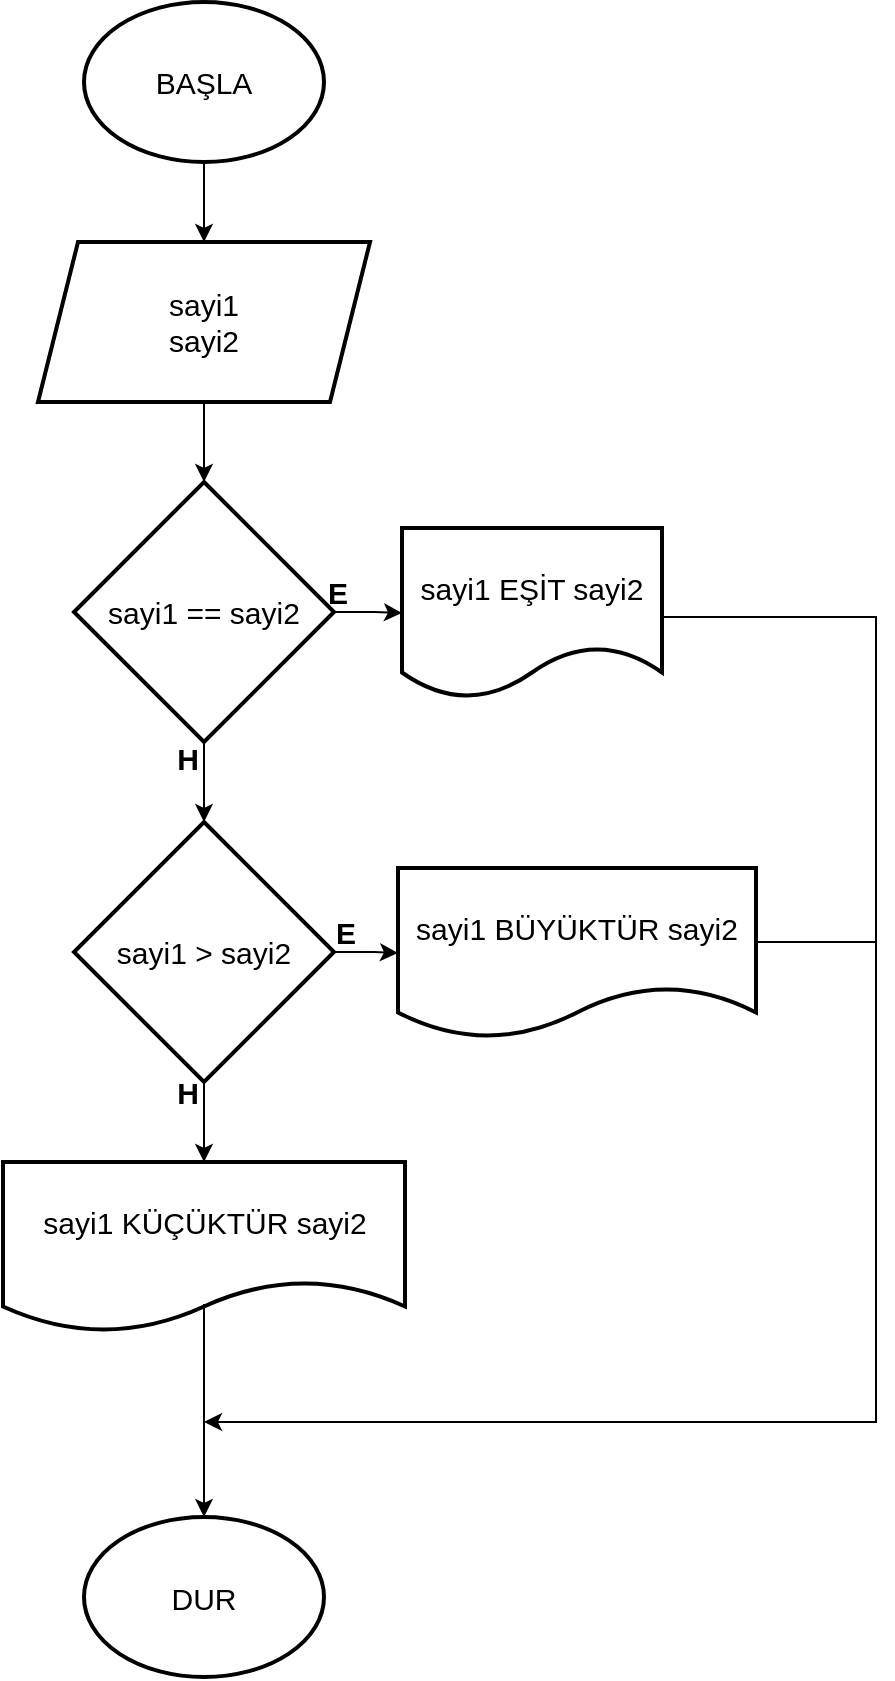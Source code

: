 <mxfile version="15.7.3" type="device"><diagram id="k66KijvEGBM4u5Af7iNJ" name="Sayfa -1"><mxGraphModel dx="1038" dy="660" grid="1" gridSize="10" guides="1" tooltips="1" connect="1" arrows="1" fold="1" page="1" pageScale="1" pageWidth="827" pageHeight="1169" math="0" shadow="0"><root><mxCell id="0"/><mxCell id="1" parent="0"/><mxCell id="hzsxC2ed42vStUe1RKEE-3" value="" style="edgeStyle=orthogonalEdgeStyle;rounded=0;orthogonalLoop=1;jettySize=auto;html=1;" parent="1" source="hzsxC2ed42vStUe1RKEE-1" target="hzsxC2ed42vStUe1RKEE-2" edge="1"><mxGeometry relative="1" as="geometry"/></mxCell><mxCell id="hzsxC2ed42vStUe1RKEE-1" value="&lt;font style=&quot;font-size: 15px&quot;&gt;BAŞLA&lt;/font&gt;" style="ellipse;whiteSpace=wrap;html=1;strokeWidth=2;" parent="1" vertex="1"><mxGeometry x="354" y="10" width="120" height="80" as="geometry"/></mxCell><mxCell id="hzsxC2ed42vStUe1RKEE-5" value="" style="edgeStyle=orthogonalEdgeStyle;rounded=0;orthogonalLoop=1;jettySize=auto;html=1;fontSize=15;" parent="1" source="hzsxC2ed42vStUe1RKEE-2" target="hzsxC2ed42vStUe1RKEE-4" edge="1"><mxGeometry relative="1" as="geometry"/></mxCell><mxCell id="hzsxC2ed42vStUe1RKEE-2" value="&lt;font style=&quot;font-size: 15px&quot;&gt;sayi1&lt;br&gt;sayi2&lt;/font&gt;" style="shape=parallelogram;perimeter=parallelogramPerimeter;whiteSpace=wrap;html=1;fixedSize=1;strokeWidth=2;" parent="1" vertex="1"><mxGeometry x="331" y="130" width="166" height="80" as="geometry"/></mxCell><mxCell id="hzsxC2ed42vStUe1RKEE-7" value="" style="edgeStyle=orthogonalEdgeStyle;rounded=0;orthogonalLoop=1;jettySize=auto;html=1;fontSize=15;" parent="1" source="hzsxC2ed42vStUe1RKEE-4" target="hzsxC2ed42vStUe1RKEE-6" edge="1"><mxGeometry relative="1" as="geometry"/></mxCell><mxCell id="0kkFu2Z5p1dYMiaJVhrM-6" value="" style="edgeStyle=orthogonalEdgeStyle;rounded=0;orthogonalLoop=1;jettySize=auto;html=1;fontSize=15;" parent="1" source="hzsxC2ed42vStUe1RKEE-4" target="hzsxC2ed42vStUe1RKEE-8" edge="1"><mxGeometry relative="1" as="geometry"/></mxCell><mxCell id="hzsxC2ed42vStUe1RKEE-4" value="&lt;font style=&quot;font-size: 15px&quot;&gt;sayi1 == sayi2&lt;br&gt;&lt;/font&gt;" style="rhombus;whiteSpace=wrap;html=1;strokeWidth=2;" parent="1" vertex="1"><mxGeometry x="349" y="250" width="130" height="130" as="geometry"/></mxCell><mxCell id="hzsxC2ed42vStUe1RKEE-11" value="" style="edgeStyle=orthogonalEdgeStyle;rounded=0;orthogonalLoop=1;jettySize=auto;html=1;fontSize=15;" parent="1" source="hzsxC2ed42vStUe1RKEE-6" target="hzsxC2ed42vStUe1RKEE-10" edge="1"><mxGeometry relative="1" as="geometry"/></mxCell><mxCell id="hzsxC2ed42vStUe1RKEE-13" value="" style="edgeStyle=orthogonalEdgeStyle;rounded=0;orthogonalLoop=1;jettySize=auto;html=1;fontSize=15;" parent="1" source="hzsxC2ed42vStUe1RKEE-6" target="hzsxC2ed42vStUe1RKEE-12" edge="1"><mxGeometry relative="1" as="geometry"/></mxCell><mxCell id="hzsxC2ed42vStUe1RKEE-6" value="&lt;font style=&quot;font-size: 15px&quot;&gt;sayi1 &amp;gt; sayi2&lt;/font&gt;" style="rhombus;whiteSpace=wrap;html=1;strokeWidth=2;" parent="1" vertex="1"><mxGeometry x="349" y="420" width="130" height="130" as="geometry"/></mxCell><mxCell id="hzsxC2ed42vStUe1RKEE-17" style="edgeStyle=orthogonalEdgeStyle;rounded=0;orthogonalLoop=1;jettySize=auto;html=1;fontSize=15;" parent="1" edge="1"><mxGeometry relative="1" as="geometry"><mxPoint x="414" y="720" as="targetPoint"/><mxPoint x="644" y="317.5" as="sourcePoint"/><Array as="points"><mxPoint x="750" y="318"/><mxPoint x="750" y="720"/></Array></mxGeometry></mxCell><mxCell id="hzsxC2ed42vStUe1RKEE-8" value="&lt;font style=&quot;font-size: 15px&quot;&gt;sayi1 EŞİT sayi2&lt;/font&gt;" style="shape=document;whiteSpace=wrap;html=1;boundedLbl=1;strokeWidth=2;" parent="1" vertex="1"><mxGeometry x="513" y="273" width="130" height="85" as="geometry"/></mxCell><mxCell id="hzsxC2ed42vStUe1RKEE-10" value="&lt;font style=&quot;font-size: 15px&quot;&gt;sayi1 BÜYÜKTÜR sayi2&lt;/font&gt;" style="shape=document;whiteSpace=wrap;html=1;boundedLbl=1;strokeWidth=2;" parent="1" vertex="1"><mxGeometry x="511" y="443" width="179" height="85" as="geometry"/></mxCell><mxCell id="hzsxC2ed42vStUe1RKEE-22" value="" style="edgeStyle=orthogonalEdgeStyle;rounded=0;orthogonalLoop=1;jettySize=auto;html=1;fontSize=15;" parent="1" source="hzsxC2ed42vStUe1RKEE-12" target="hzsxC2ed42vStUe1RKEE-21" edge="1"><mxGeometry relative="1" as="geometry"/></mxCell><mxCell id="hzsxC2ed42vStUe1RKEE-12" value="&lt;font style=&quot;font-size: 15px&quot;&gt;sayi1 KÜÇÜKTÜR sayi2&lt;/font&gt;" style="shape=document;whiteSpace=wrap;html=1;boundedLbl=1;strokeWidth=2;" parent="1" vertex="1"><mxGeometry x="313.5" y="590" width="201" height="85" as="geometry"/></mxCell><mxCell id="hzsxC2ed42vStUe1RKEE-20" value="" style="endArrow=none;html=1;rounded=0;fontSize=15;" parent="1" edge="1"><mxGeometry width="50" height="50" relative="1" as="geometry"><mxPoint x="690" y="480" as="sourcePoint"/><mxPoint x="750" y="480" as="targetPoint"/></mxGeometry></mxCell><mxCell id="hzsxC2ed42vStUe1RKEE-21" value="&lt;font style=&quot;font-size: 15px&quot;&gt;DUR&lt;/font&gt;" style="ellipse;whiteSpace=wrap;html=1;strokeWidth=2;" parent="1" vertex="1"><mxGeometry x="354" y="767.5" width="120" height="80" as="geometry"/></mxCell><mxCell id="hzsxC2ed42vStUe1RKEE-23" value="" style="endArrow=none;html=1;rounded=0;fontSize=15;" parent="1" edge="1"><mxGeometry width="50" height="50" relative="1" as="geometry"><mxPoint x="414" y="711" as="sourcePoint"/><mxPoint x="414" y="661" as="targetPoint"/><Array as="points"><mxPoint x="414" y="691"/></Array></mxGeometry></mxCell><mxCell id="0kkFu2Z5p1dYMiaJVhrM-1" value="&lt;b&gt;&lt;font style=&quot;font-size: 15px&quot;&gt;H&lt;/font&gt;&lt;/b&gt;" style="text;html=1;strokeColor=none;fillColor=none;align=center;verticalAlign=middle;whiteSpace=wrap;rounded=0;" parent="1" vertex="1"><mxGeometry x="376" y="540" width="60" height="30" as="geometry"/></mxCell><mxCell id="0kkFu2Z5p1dYMiaJVhrM-2" value="&lt;b&gt;&lt;font style=&quot;font-size: 15px&quot;&gt;E&lt;/font&gt;&lt;/b&gt;" style="text;html=1;strokeColor=none;fillColor=none;align=center;verticalAlign=middle;whiteSpace=wrap;rounded=0;" parent="1" vertex="1"><mxGeometry x="454.5" y="460" width="60" height="30" as="geometry"/></mxCell><mxCell id="0kkFu2Z5p1dYMiaJVhrM-3" value="&lt;b&gt;&lt;font style=&quot;font-size: 15px&quot;&gt;H&lt;/font&gt;&lt;/b&gt;" style="text;html=1;strokeColor=none;fillColor=none;align=center;verticalAlign=middle;whiteSpace=wrap;rounded=0;" parent="1" vertex="1"><mxGeometry x="376" y="373" width="60" height="30" as="geometry"/></mxCell><mxCell id="0kkFu2Z5p1dYMiaJVhrM-4" value="&lt;b&gt;&lt;font style=&quot;font-size: 15px&quot;&gt;E&lt;/font&gt;&lt;/b&gt;" style="text;html=1;strokeColor=none;fillColor=none;align=center;verticalAlign=middle;whiteSpace=wrap;rounded=0;" parent="1" vertex="1"><mxGeometry x="451" y="290" width="60" height="30" as="geometry"/></mxCell></root></mxGraphModel></diagram></mxfile>